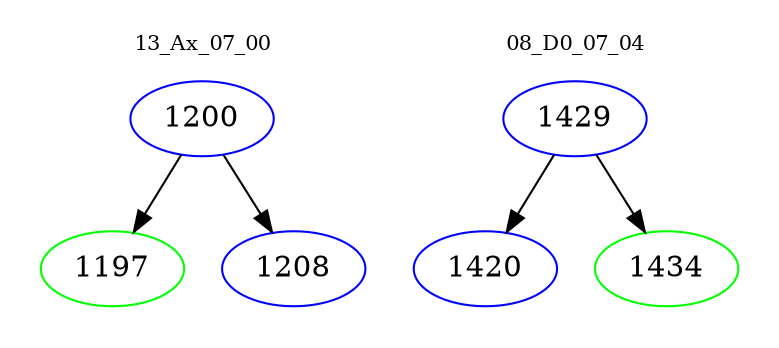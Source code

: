 digraph{
subgraph cluster_0 {
color = white
label = "13_Ax_07_00";
fontsize=10;
T0_1200 [label="1200", color="blue"]
T0_1200 -> T0_1197 [color="black"]
T0_1197 [label="1197", color="green"]
T0_1200 -> T0_1208 [color="black"]
T0_1208 [label="1208", color="blue"]
}
subgraph cluster_1 {
color = white
label = "08_D0_07_04";
fontsize=10;
T1_1429 [label="1429", color="blue"]
T1_1429 -> T1_1420 [color="black"]
T1_1420 [label="1420", color="blue"]
T1_1429 -> T1_1434 [color="black"]
T1_1434 [label="1434", color="green"]
}
}
